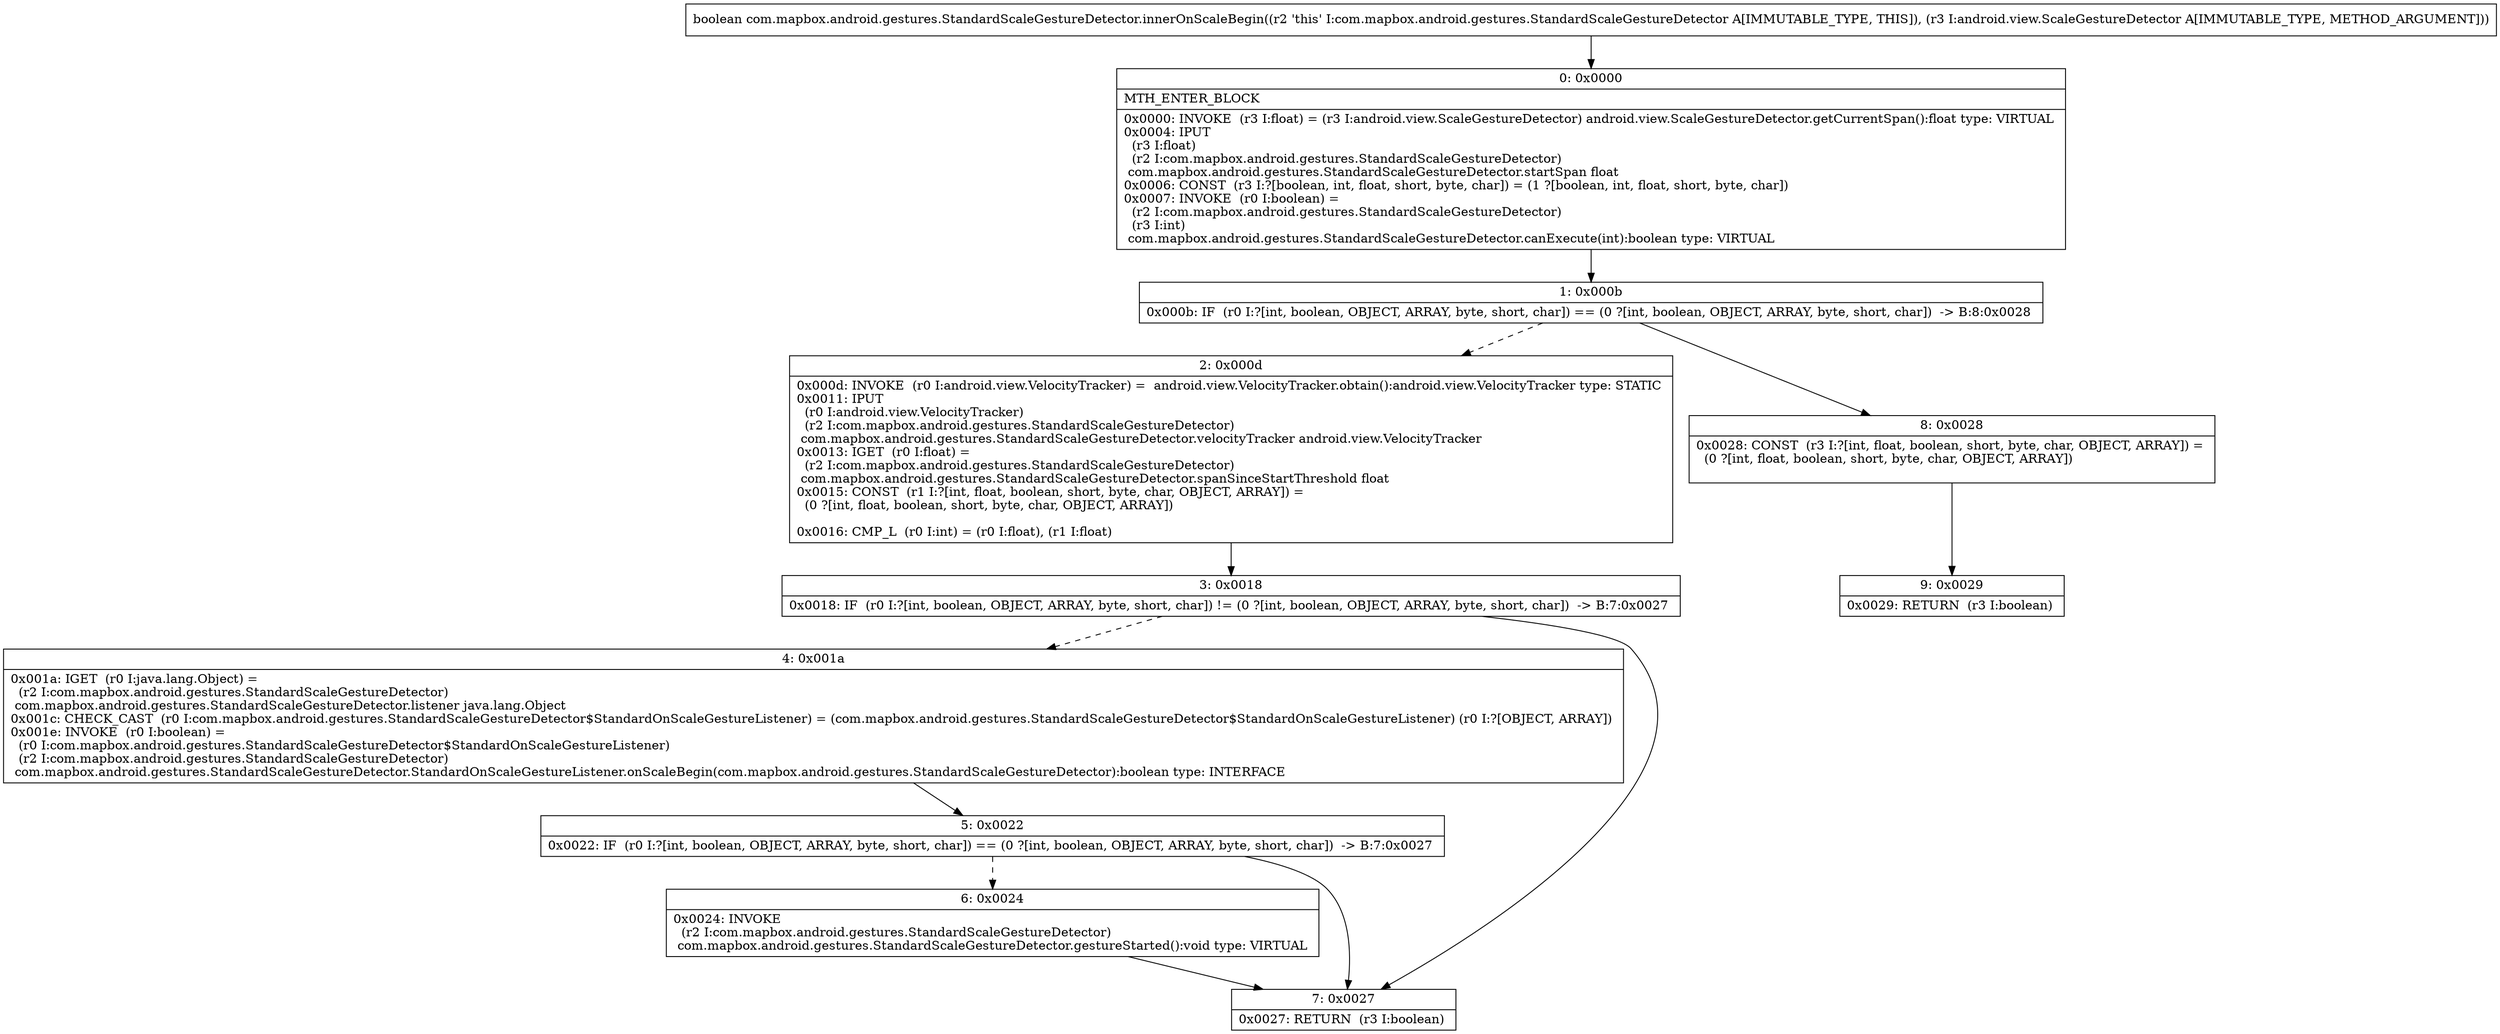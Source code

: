 digraph "CFG forcom.mapbox.android.gestures.StandardScaleGestureDetector.innerOnScaleBegin(Landroid\/view\/ScaleGestureDetector;)Z" {
Node_0 [shape=record,label="{0\:\ 0x0000|MTH_ENTER_BLOCK\l|0x0000: INVOKE  (r3 I:float) = (r3 I:android.view.ScaleGestureDetector) android.view.ScaleGestureDetector.getCurrentSpan():float type: VIRTUAL \l0x0004: IPUT  \l  (r3 I:float)\l  (r2 I:com.mapbox.android.gestures.StandardScaleGestureDetector)\l com.mapbox.android.gestures.StandardScaleGestureDetector.startSpan float \l0x0006: CONST  (r3 I:?[boolean, int, float, short, byte, char]) = (1 ?[boolean, int, float, short, byte, char]) \l0x0007: INVOKE  (r0 I:boolean) = \l  (r2 I:com.mapbox.android.gestures.StandardScaleGestureDetector)\l  (r3 I:int)\l com.mapbox.android.gestures.StandardScaleGestureDetector.canExecute(int):boolean type: VIRTUAL \l}"];
Node_1 [shape=record,label="{1\:\ 0x000b|0x000b: IF  (r0 I:?[int, boolean, OBJECT, ARRAY, byte, short, char]) == (0 ?[int, boolean, OBJECT, ARRAY, byte, short, char])  \-\> B:8:0x0028 \l}"];
Node_2 [shape=record,label="{2\:\ 0x000d|0x000d: INVOKE  (r0 I:android.view.VelocityTracker) =  android.view.VelocityTracker.obtain():android.view.VelocityTracker type: STATIC \l0x0011: IPUT  \l  (r0 I:android.view.VelocityTracker)\l  (r2 I:com.mapbox.android.gestures.StandardScaleGestureDetector)\l com.mapbox.android.gestures.StandardScaleGestureDetector.velocityTracker android.view.VelocityTracker \l0x0013: IGET  (r0 I:float) = \l  (r2 I:com.mapbox.android.gestures.StandardScaleGestureDetector)\l com.mapbox.android.gestures.StandardScaleGestureDetector.spanSinceStartThreshold float \l0x0015: CONST  (r1 I:?[int, float, boolean, short, byte, char, OBJECT, ARRAY]) = \l  (0 ?[int, float, boolean, short, byte, char, OBJECT, ARRAY])\l \l0x0016: CMP_L  (r0 I:int) = (r0 I:float), (r1 I:float) \l}"];
Node_3 [shape=record,label="{3\:\ 0x0018|0x0018: IF  (r0 I:?[int, boolean, OBJECT, ARRAY, byte, short, char]) != (0 ?[int, boolean, OBJECT, ARRAY, byte, short, char])  \-\> B:7:0x0027 \l}"];
Node_4 [shape=record,label="{4\:\ 0x001a|0x001a: IGET  (r0 I:java.lang.Object) = \l  (r2 I:com.mapbox.android.gestures.StandardScaleGestureDetector)\l com.mapbox.android.gestures.StandardScaleGestureDetector.listener java.lang.Object \l0x001c: CHECK_CAST  (r0 I:com.mapbox.android.gestures.StandardScaleGestureDetector$StandardOnScaleGestureListener) = (com.mapbox.android.gestures.StandardScaleGestureDetector$StandardOnScaleGestureListener) (r0 I:?[OBJECT, ARRAY]) \l0x001e: INVOKE  (r0 I:boolean) = \l  (r0 I:com.mapbox.android.gestures.StandardScaleGestureDetector$StandardOnScaleGestureListener)\l  (r2 I:com.mapbox.android.gestures.StandardScaleGestureDetector)\l com.mapbox.android.gestures.StandardScaleGestureDetector.StandardOnScaleGestureListener.onScaleBegin(com.mapbox.android.gestures.StandardScaleGestureDetector):boolean type: INTERFACE \l}"];
Node_5 [shape=record,label="{5\:\ 0x0022|0x0022: IF  (r0 I:?[int, boolean, OBJECT, ARRAY, byte, short, char]) == (0 ?[int, boolean, OBJECT, ARRAY, byte, short, char])  \-\> B:7:0x0027 \l}"];
Node_6 [shape=record,label="{6\:\ 0x0024|0x0024: INVOKE  \l  (r2 I:com.mapbox.android.gestures.StandardScaleGestureDetector)\l com.mapbox.android.gestures.StandardScaleGestureDetector.gestureStarted():void type: VIRTUAL \l}"];
Node_7 [shape=record,label="{7\:\ 0x0027|0x0027: RETURN  (r3 I:boolean) \l}"];
Node_8 [shape=record,label="{8\:\ 0x0028|0x0028: CONST  (r3 I:?[int, float, boolean, short, byte, char, OBJECT, ARRAY]) = \l  (0 ?[int, float, boolean, short, byte, char, OBJECT, ARRAY])\l \l}"];
Node_9 [shape=record,label="{9\:\ 0x0029|0x0029: RETURN  (r3 I:boolean) \l}"];
MethodNode[shape=record,label="{boolean com.mapbox.android.gestures.StandardScaleGestureDetector.innerOnScaleBegin((r2 'this' I:com.mapbox.android.gestures.StandardScaleGestureDetector A[IMMUTABLE_TYPE, THIS]), (r3 I:android.view.ScaleGestureDetector A[IMMUTABLE_TYPE, METHOD_ARGUMENT])) }"];
MethodNode -> Node_0;
Node_0 -> Node_1;
Node_1 -> Node_2[style=dashed];
Node_1 -> Node_8;
Node_2 -> Node_3;
Node_3 -> Node_4[style=dashed];
Node_3 -> Node_7;
Node_4 -> Node_5;
Node_5 -> Node_6[style=dashed];
Node_5 -> Node_7;
Node_6 -> Node_7;
Node_8 -> Node_9;
}

